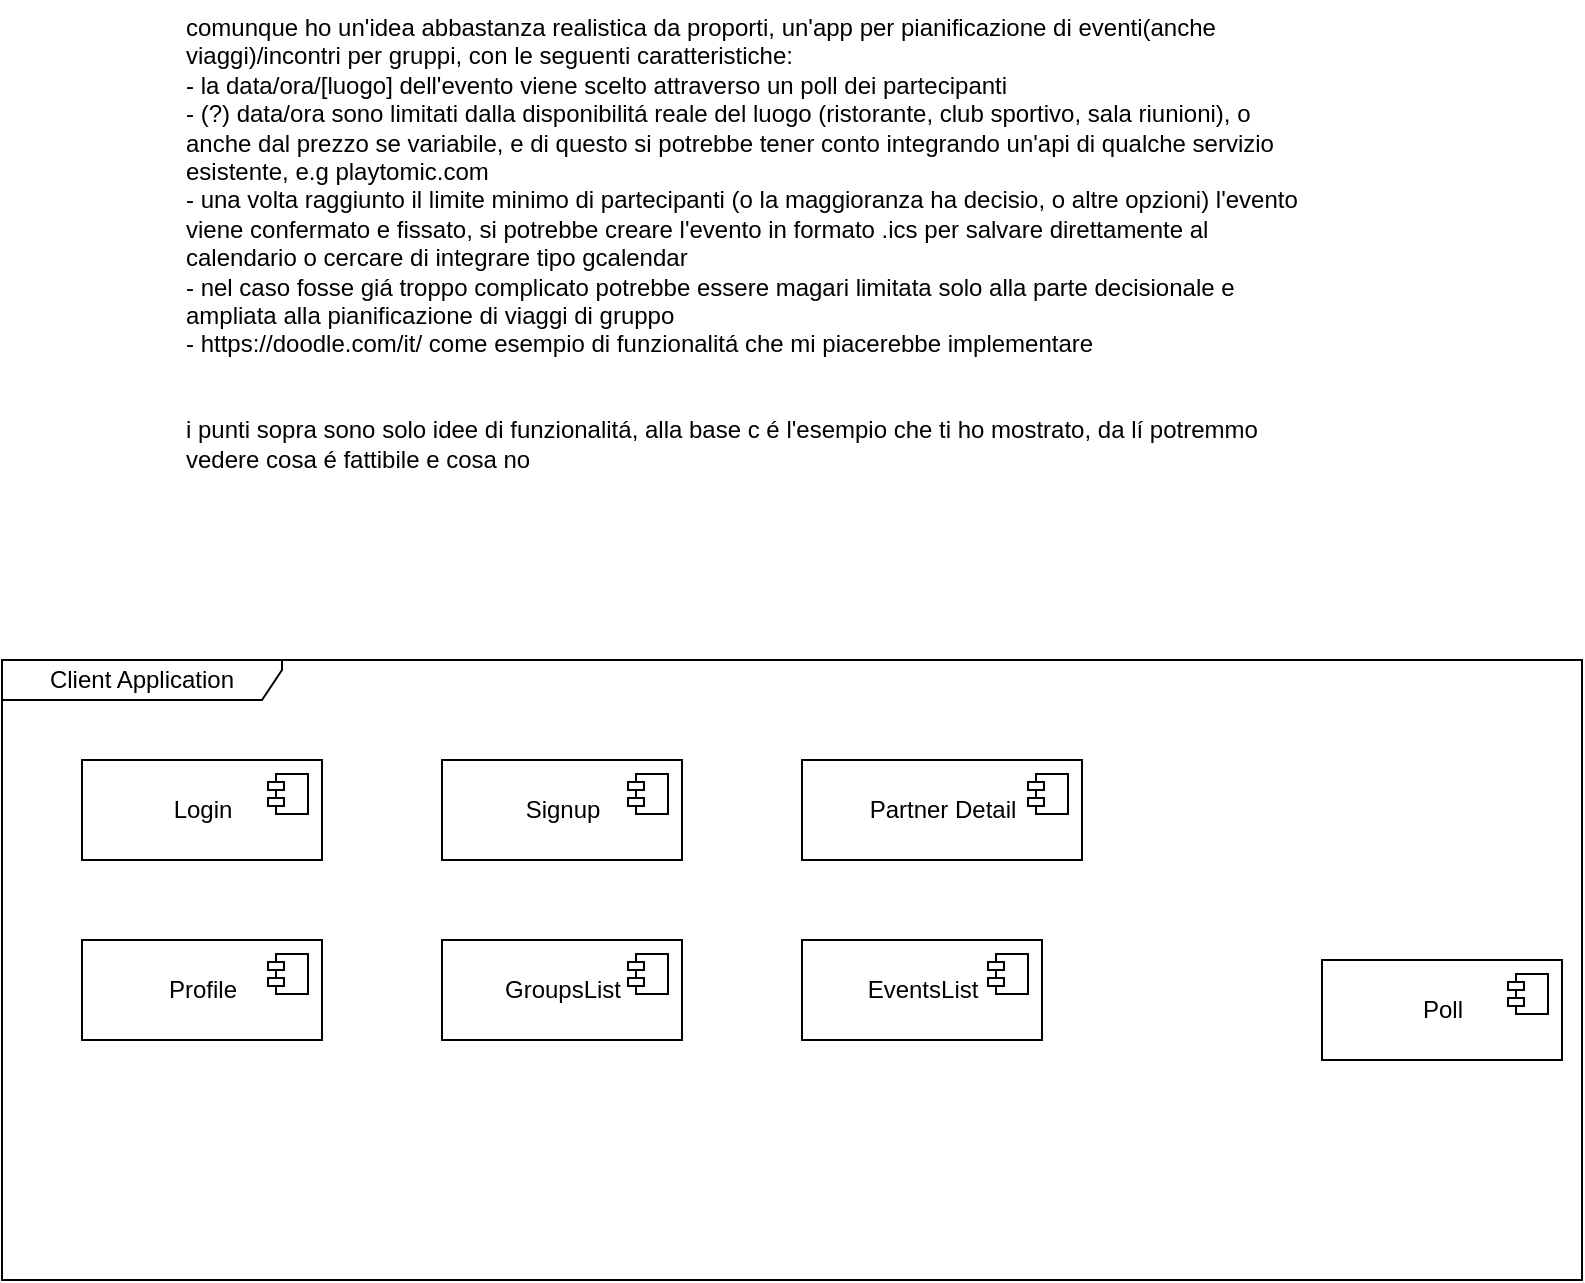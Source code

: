 <mxfile version="20.3.7" type="github"><diagram id="-GTF0T2p4a_TMD8wn8V1" name="Page-1"><mxGraphModel dx="894" dy="1636" grid="1" gridSize="10" guides="1" tooltips="1" connect="1" arrows="1" fold="1" page="1" pageScale="1" pageWidth="850" pageHeight="1100" math="0" shadow="0"><root><mxCell id="0"/><mxCell id="1" parent="0"/><mxCell id="NVFizDcmDonX99uOvucX-11" value="Client Application" style="shape=umlFrame;whiteSpace=wrap;html=1;width=140;height=20;" vertex="1" parent="1"><mxGeometry x="40" y="230" width="790" height="310" as="geometry"/></mxCell><mxCell id="NVFizDcmDonX99uOvucX-8" value="comunque ho un'idea abbastanza realistica da proporti, un'app per pianificazione di eventi(anche viaggi)/incontri per gruppi, con le seguenti caratteristiche:&#10;- la data/ora/[luogo] dell'evento viene scelto attraverso un poll dei partecipanti&#10;- (?) data/ora sono limitati dalla disponibilitá reale del luogo (ristorante, club sportivo, sala riunioni), o anche dal prezzo se variabile, e di questo si potrebbe tener conto integrando un'api di qualche servizio esistente, e.g playtomic.com&#10;- una volta raggiunto il limite minimo di partecipanti (o la maggioranza ha decisio, o altre opzioni) l'evento viene confermato e fissato, si potrebbe creare l'evento in formato .ics per salvare direttamente al calendario o cercare di integrare tipo gcalendar&#10;- nel caso fosse giá troppo complicato potrebbe essere magari limitata solo alla parte decisionale e ampliata alla pianificazione di viaggi di gruppo&#10;- https://doodle.com/it/ come esempio di funzionalitá che mi piacerebbe implementare&#10;&#10;&#10;i punti sopra sono solo idee di funzionalitá, alla base c é l'esempio che ti ho mostrato, da lí potremmo vedere cosa é fattibile e cosa no" style="text;whiteSpace=wrap;html=1;" vertex="1" parent="1"><mxGeometry x="130" y="-100" width="560" height="250" as="geometry"/></mxCell><mxCell id="NVFizDcmDonX99uOvucX-17" value="Login" style="html=1;dropTarget=0;" vertex="1" parent="1"><mxGeometry x="80" y="280" width="120" height="50" as="geometry"/></mxCell><mxCell id="NVFizDcmDonX99uOvucX-18" value="" style="shape=module;jettyWidth=8;jettyHeight=4;" vertex="1" parent="NVFizDcmDonX99uOvucX-17"><mxGeometry x="1" width="20" height="20" relative="1" as="geometry"><mxPoint x="-27" y="7" as="offset"/></mxGeometry></mxCell><mxCell id="NVFizDcmDonX99uOvucX-19" value="Signup&lt;span style=&quot;color: rgba(0, 0, 0, 0); font-family: monospace; font-size: 0px; text-align: start;&quot;&gt;%3CmxGraphModel%3E%3Croot%3E%3CmxCell%20id%3D%220%22%2F%3E%3CmxCell%20id%3D%221%22%20parent%3D%220%22%2F%3E%3CmxCell%20id%3D%222%22%20value%3D%22Login%22%20style%3D%22html%3D1%3BdropTarget%3D0%3B%22%20vertex%3D%221%22%20parent%3D%221%22%3E%3CmxGeometry%20x%3D%2280%22%20y%3D%22280%22%20width%3D%22120%22%20height%3D%2250%22%20as%3D%22geometry%22%2F%3E%3C%2FmxCell%3E%3CmxCell%20id%3D%223%22%20value%3D%22%22%20style%3D%22shape%3Dmodule%3BjettyWidth%3D8%3BjettyHeight%3D4%3B%22%20vertex%3D%221%22%20parent%3D%222%22%3E%3CmxGeometry%20x%3D%221%22%20width%3D%2220%22%20height%3D%2220%22%20relative%3D%221%22%20as%3D%22geometry%22%3E%3CmxPoint%20x%3D%22-27%22%20y%3D%227%22%20as%3D%22offset%22%2F%3E%3C%2FmxGeometry%3E%3C%2FmxCell%3E%3C%2Froot%3E%3C%2FmxGraphModel%3E&lt;/span&gt;&lt;span style=&quot;color: rgba(0, 0, 0, 0); font-family: monospace; font-size: 0px; text-align: start;&quot;&gt;%3CmxGraphModel%3E%3Croot%3E%3CmxCell%20id%3D%220%22%2F%3E%3CmxCell%20id%3D%221%22%20parent%3D%220%22%2F%3E%3CmxCell%20id%3D%222%22%20value%3D%22Login%22%20style%3D%22html%3D1%3BdropTarget%3D0%3B%22%20vertex%3D%221%22%20parent%3D%221%22%3E%3CmxGeometry%20x%3D%2280%22%20y%3D%22280%22%20width%3D%22120%22%20height%3D%2250%22%20as%3D%22geometry%22%2F%3E%3C%2FmxCell%3E%3CmxCell%20id%3D%223%22%20value%3D%22%22%20style%3D%22shape%3Dmodule%3BjettyWidth%3D8%3BjettyHeight%3D4%3B%22%20vertex%3D%221%22%20parent%3D%222%22%3E%3CmxGeometry%20x%3D%221%22%20width%3D%2220%22%20height%3D%2220%22%20relative%3D%221%22%20as%3D%22geometry%22%3E%3CmxPoint%20x%3D%22-27%22%20y%3D%227%22%20as%3D%22offset%22%2F%3E%3C%2FmxGeometry%3E%3C%2FmxCell%3E%3C%2Froot%3E%3C%2FmxGraphModel%3E&lt;/span&gt;" style="html=1;dropTarget=0;" vertex="1" parent="1"><mxGeometry x="260" y="280" width="120" height="50" as="geometry"/></mxCell><mxCell id="NVFizDcmDonX99uOvucX-20" value="" style="shape=module;jettyWidth=8;jettyHeight=4;" vertex="1" parent="NVFizDcmDonX99uOvucX-19"><mxGeometry x="1" width="20" height="20" relative="1" as="geometry"><mxPoint x="-27" y="7" as="offset"/></mxGeometry></mxCell><mxCell id="NVFizDcmDonX99uOvucX-21" value="Partner Detail" style="html=1;dropTarget=0;" vertex="1" parent="1"><mxGeometry x="440" y="280" width="140" height="50" as="geometry"/></mxCell><mxCell id="NVFizDcmDonX99uOvucX-22" value="" style="shape=module;jettyWidth=8;jettyHeight=4;" vertex="1" parent="NVFizDcmDonX99uOvucX-21"><mxGeometry x="1" width="20" height="20" relative="1" as="geometry"><mxPoint x="-27" y="7" as="offset"/></mxGeometry></mxCell><mxCell id="NVFizDcmDonX99uOvucX-24" value="Profile" style="html=1;dropTarget=0;" vertex="1" parent="1"><mxGeometry x="80" y="370" width="120" height="50" as="geometry"/></mxCell><mxCell id="NVFizDcmDonX99uOvucX-25" value="" style="shape=module;jettyWidth=8;jettyHeight=4;" vertex="1" parent="NVFizDcmDonX99uOvucX-24"><mxGeometry x="1" width="20" height="20" relative="1" as="geometry"><mxPoint x="-27" y="7" as="offset"/></mxGeometry></mxCell><mxCell id="NVFizDcmDonX99uOvucX-26" value="Poll" style="html=1;dropTarget=0;" vertex="1" parent="1"><mxGeometry x="700" y="380" width="120" height="50" as="geometry"/></mxCell><mxCell id="NVFizDcmDonX99uOvucX-27" value="" style="shape=module;jettyWidth=8;jettyHeight=4;" vertex="1" parent="NVFizDcmDonX99uOvucX-26"><mxGeometry x="1" width="20" height="20" relative="1" as="geometry"><mxPoint x="-27" y="7" as="offset"/></mxGeometry></mxCell><mxCell id="NVFizDcmDonX99uOvucX-28" value="EventsList" style="html=1;dropTarget=0;" vertex="1" parent="1"><mxGeometry x="440" y="370" width="120" height="50" as="geometry"/></mxCell><mxCell id="NVFizDcmDonX99uOvucX-29" value="" style="shape=module;jettyWidth=8;jettyHeight=4;" vertex="1" parent="NVFizDcmDonX99uOvucX-28"><mxGeometry x="1" width="20" height="20" relative="1" as="geometry"><mxPoint x="-27" y="7" as="offset"/></mxGeometry></mxCell><mxCell id="NVFizDcmDonX99uOvucX-31" value="GroupsList" style="html=1;dropTarget=0;" vertex="1" parent="1"><mxGeometry x="260" y="370" width="120" height="50" as="geometry"/></mxCell><mxCell id="NVFizDcmDonX99uOvucX-32" value="" style="shape=module;jettyWidth=8;jettyHeight=4;" vertex="1" parent="NVFizDcmDonX99uOvucX-31"><mxGeometry x="1" width="20" height="20" relative="1" as="geometry"><mxPoint x="-27" y="7" as="offset"/></mxGeometry></mxCell></root></mxGraphModel></diagram></mxfile>